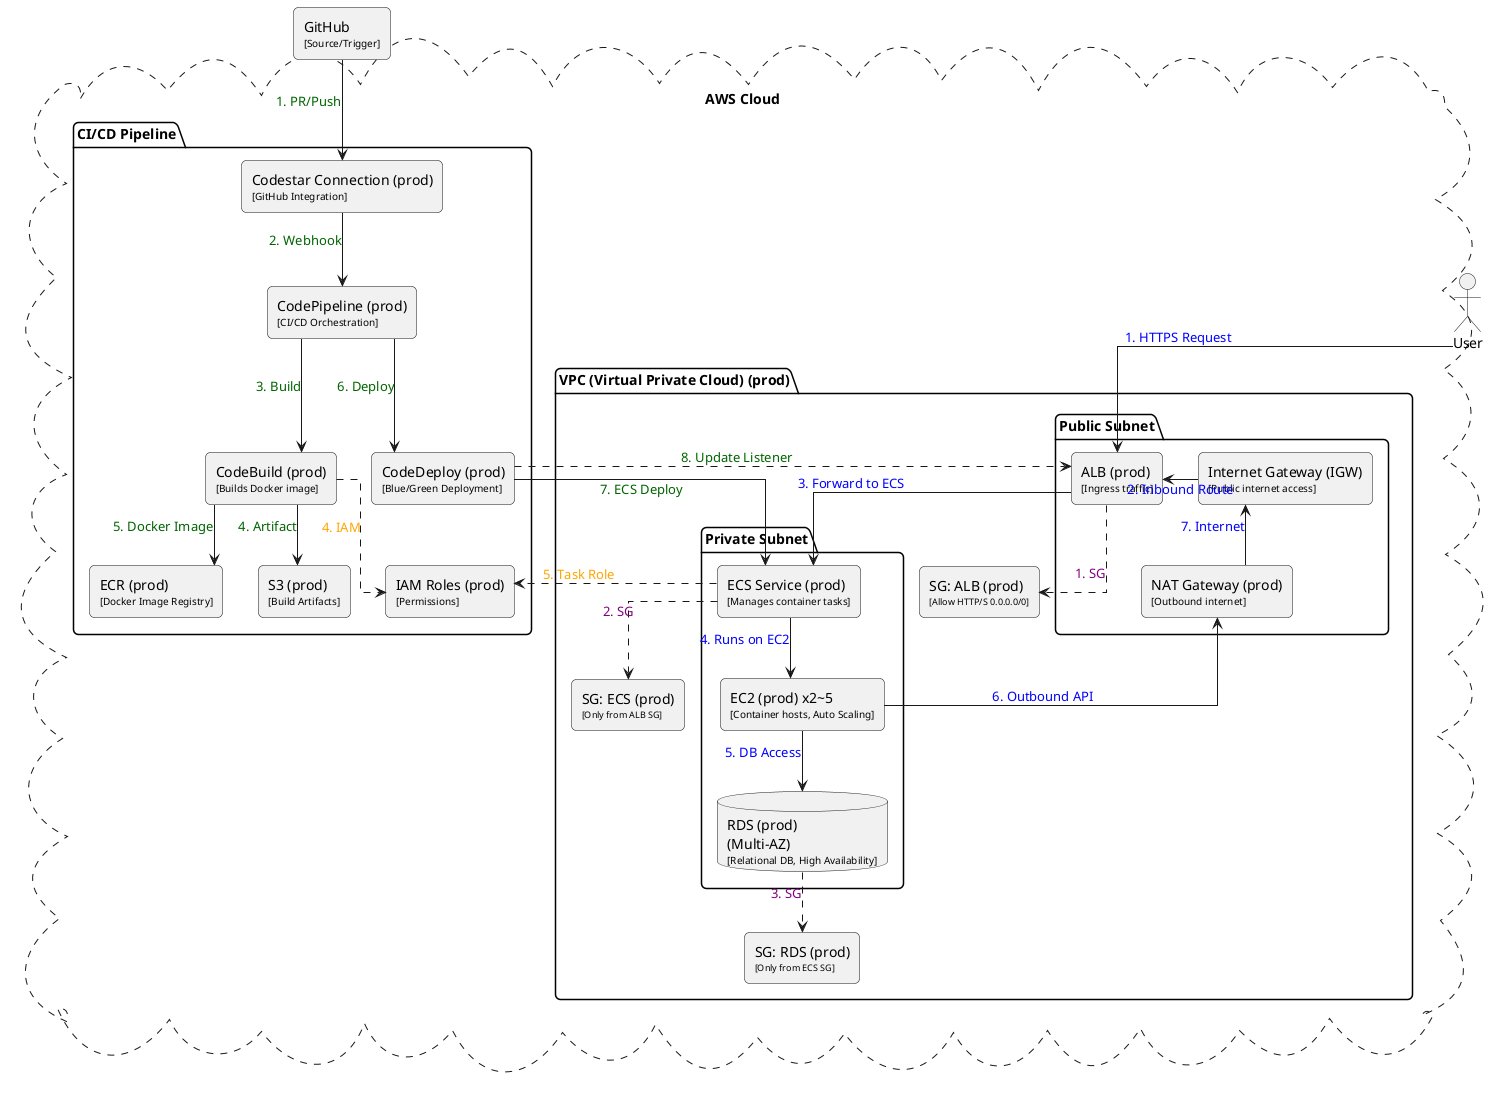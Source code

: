 @startuml
skinparam linetype ortho
skinparam rectangleRoundCorner 10
skinparam packageRoundCorner 10
skinparam packageBorderStyle solid
skinparam databaseRoundCorner 20
skinparam cloudBorderStyle dashed

actor "User" as user
rectangle "GitHub\n<size:10>[Source/Trigger]" as github

cloud "AWS Cloud" {

    ' === CI/CD Section (좌측) ===
    package "CI/CD Pipeline" {
        rectangle "CodePipeline (prod)\n<size:10>[CI/CD Orchestration]" as pipeline
        rectangle "CodeBuild (prod)\n<size:10>[Builds Docker image]" as codebuild
        rectangle "ECR (prod)\n<size:10>[Docker Image Registry]" as ecr
        rectangle "S3 (prod)\n<size:10>[Build Artifacts]" as s3
        rectangle "CodeDeploy (prod)\n<size:10>[Blue/Green Deployment]" as codedeploy
        rectangle "IAM Roles (prod)\n<size:10>[Permissions]" as iam
        rectangle "Codestar Connection (prod)\n<size:10>[GitHub Integration]" as codestar
    }

    ' === VPC Section (우측) ===
    package "VPC (Virtual Private Cloud) (prod)" {
        ' Public Subnets
        package "Public Subnet" {
            rectangle "Internet Gateway (IGW)\n<size:10>[Public internet access]" as igw
            rectangle "ALB (prod)\n<size:10>[Ingress traffic]" as alb
            rectangle "NAT Gateway (prod)\n<size:10>[Outbound internet]" as nat
        }
        ' Private Subnets
        package "Private Subnet" {
            rectangle "ECS Service (prod)\n<size:10>[Manages container tasks]" as ecs_service
            rectangle "EC2 (prod) x2~5\n<size:10>[Container hosts, Auto Scaling]" as ec2
            database "RDS (prod)\n(Multi-AZ)\n<size:10>[Relational DB, High Availability]" as rds
        }
        ' Security Groups
        rectangle "SG: ALB (prod)\n<size:9>[Allow HTTP/S 0.0.0.0/0]" as sg_alb
        rectangle "SG: ECS (prod)\n<size:9>[Only from ALB SG]" as sg_ecs
        rectangle "SG: RDS (prod)\n<size:9>[Only from ECS SG]" as sg_rds
    }
}

' === User Traffic Flow (Blue) ===
user -down-> alb : "<color:blue>1. HTTPS Request</color>"
igw -right-> alb : "<color:blue>2. Inbound Route</color>"
alb -down-> ecs_service : "<color:blue>3. Forward to ECS</color>"
ecs_service -down-> ec2 : "<color:blue>4. Runs on EC2</color>"
ec2 -down-> rds : "<color:blue>5. DB Access</color>"
ec2 -right-> nat : "<color:blue>6. Outbound API</color>"
nat -up-> igw : "<color:blue>7. Internet</color>"

' === CI/CD Flow (Green) ===
github -down-> codestar : "<color:darkgreen>1. PR/Push</color>"
codestar -down-> pipeline : "<color:darkgreen>2. Webhook</color>"
pipeline -down-> codebuild : "<color:darkgreen>3. Build</color>"
codebuild -down-> s3 : "<color:darkgreen>4. Artifact</color>"
codebuild -down-> ecr : "<color:darkgreen>5. Docker Image</color>"
pipeline -down-> codedeploy : "<color:darkgreen>6. Deploy</color>"
codedeploy -down-> ecs_service : "<color:darkgreen>7. ECS Deploy</color>"
codedeploy .> alb : "<color:darkgreen>8. Update Listener</color>"

' === Security Group Relations (Purple) ===
alb .down.> sg_alb : "<color:purple>1. SG</color>"
ecs_service .down.> sg_ecs : "<color:purple>2. SG</color>"
rds .down.> sg_rds : "<color:purple>3. SG</color>"
codebuild ..> iam : "<color:orange>4. IAM</color>"
ecs_service ..> iam : "<color:orange>5. Task Role</color>"

@enduml
